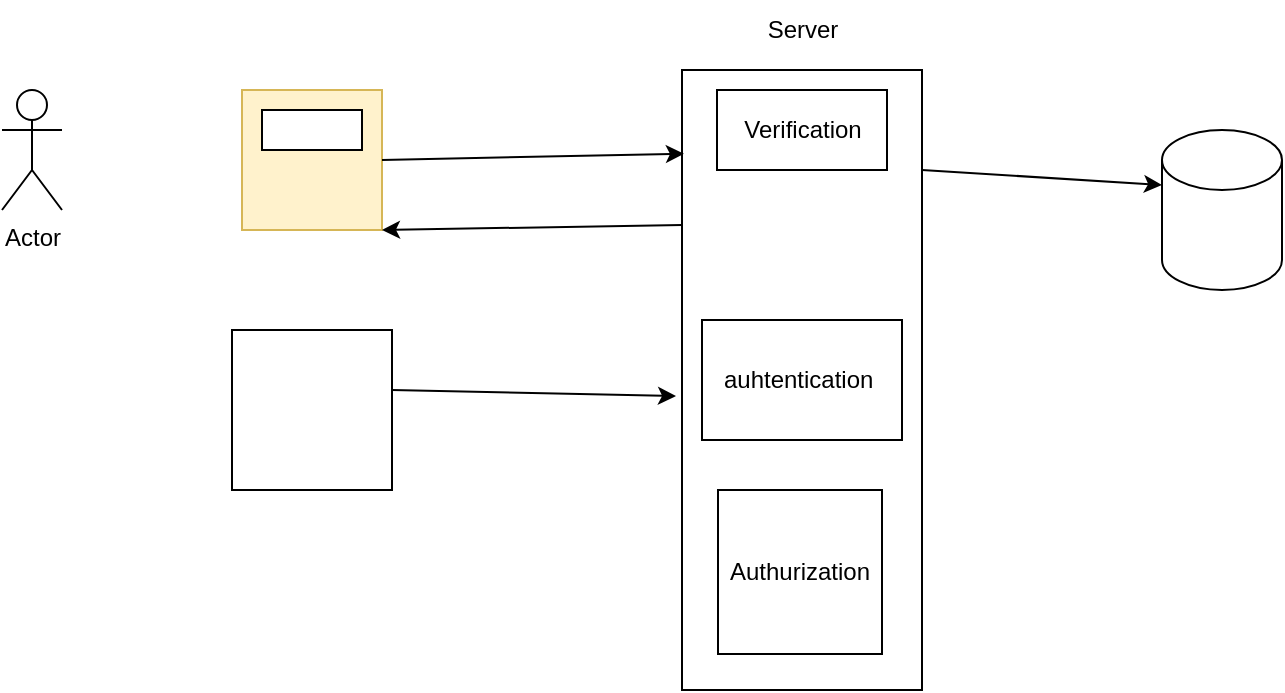 <mxfile version="20.6.2" type="device"><diagram id="fKFm87a8_9sKkEVxox_L" name="Page-1"><mxGraphModel dx="1365" dy="794" grid="1" gridSize="10" guides="1" tooltips="1" connect="1" arrows="1" fold="1" page="1" pageScale="1" pageWidth="850" pageHeight="1100" math="0" shadow="0"><root><mxCell id="0"/><mxCell id="1" parent="0"/><mxCell id="cYT85z8tb5wCFrft5jqp-2" value="" style="whiteSpace=wrap;html=1;aspect=fixed;fillColor=#fff2cc;strokeColor=#d6b656;" vertex="1" parent="1"><mxGeometry x="210" y="130" width="70" height="70" as="geometry"/></mxCell><mxCell id="cYT85z8tb5wCFrft5jqp-3" value="" style="rounded=0;whiteSpace=wrap;html=1;" vertex="1" parent="1"><mxGeometry x="220" y="140" width="50" height="20" as="geometry"/></mxCell><mxCell id="cYT85z8tb5wCFrft5jqp-4" value="Actor" style="shape=umlActor;verticalLabelPosition=bottom;verticalAlign=top;html=1;outlineConnect=0;" vertex="1" parent="1"><mxGeometry x="90" y="130" width="30" height="60" as="geometry"/></mxCell><mxCell id="cYT85z8tb5wCFrft5jqp-6" value="Server" style="text;html=1;align=center;verticalAlign=middle;resizable=0;points=[];autosize=1;strokeColor=none;fillColor=none;" vertex="1" parent="1"><mxGeometry x="460" y="85" width="60" height="30" as="geometry"/></mxCell><mxCell id="cYT85z8tb5wCFrft5jqp-18" value="" style="rounded=0;whiteSpace=wrap;html=1;" vertex="1" parent="1"><mxGeometry x="430" y="120" width="120" height="310" as="geometry"/></mxCell><mxCell id="cYT85z8tb5wCFrft5jqp-20" value="" style="shape=cylinder3;whiteSpace=wrap;html=1;boundedLbl=1;backgroundOutline=1;size=15;" vertex="1" parent="1"><mxGeometry x="670" y="150" width="60" height="80" as="geometry"/></mxCell><mxCell id="cYT85z8tb5wCFrft5jqp-21" value="" style="endArrow=classic;html=1;rounded=0;entryX=0.008;entryY=0.135;entryDx=0;entryDy=0;entryPerimeter=0;" edge="1" parent="1" target="cYT85z8tb5wCFrft5jqp-18"><mxGeometry width="50" height="50" relative="1" as="geometry"><mxPoint x="280" y="165" as="sourcePoint"/><mxPoint x="330" y="115" as="targetPoint"/></mxGeometry></mxCell><mxCell id="cYT85z8tb5wCFrft5jqp-22" value="" style="endArrow=classic;html=1;rounded=0;entryX=0;entryY=0;entryDx=0;entryDy=27.5;entryPerimeter=0;" edge="1" parent="1" target="cYT85z8tb5wCFrft5jqp-20"><mxGeometry width="50" height="50" relative="1" as="geometry"><mxPoint x="550" y="170" as="sourcePoint"/><mxPoint x="600" y="120" as="targetPoint"/></mxGeometry></mxCell><mxCell id="cYT85z8tb5wCFrft5jqp-23" value="Verification" style="rounded=0;whiteSpace=wrap;html=1;" vertex="1" parent="1"><mxGeometry x="447.5" y="130" width="85" height="40" as="geometry"/></mxCell><mxCell id="cYT85z8tb5wCFrft5jqp-24" value="" style="endArrow=classic;html=1;rounded=0;exitX=0;exitY=0.25;exitDx=0;exitDy=0;entryX=1;entryY=1;entryDx=0;entryDy=0;" edge="1" parent="1" source="cYT85z8tb5wCFrft5jqp-18" target="cYT85z8tb5wCFrft5jqp-2"><mxGeometry width="50" height="50" relative="1" as="geometry"><mxPoint x="400" y="430" as="sourcePoint"/><mxPoint x="450" y="380" as="targetPoint"/></mxGeometry></mxCell><mxCell id="cYT85z8tb5wCFrft5jqp-25" value="" style="whiteSpace=wrap;html=1;aspect=fixed;" vertex="1" parent="1"><mxGeometry x="205" y="250" width="80" height="80" as="geometry"/></mxCell><mxCell id="cYT85z8tb5wCFrft5jqp-26" value="" style="endArrow=classic;html=1;rounded=0;entryX=-0.025;entryY=0.526;entryDx=0;entryDy=0;entryPerimeter=0;" edge="1" parent="1" target="cYT85z8tb5wCFrft5jqp-18"><mxGeometry width="50" height="50" relative="1" as="geometry"><mxPoint x="285" y="280" as="sourcePoint"/><mxPoint x="335" y="230" as="targetPoint"/></mxGeometry></mxCell><mxCell id="cYT85z8tb5wCFrft5jqp-27" value="auhtentication&amp;nbsp;" style="rounded=0;whiteSpace=wrap;html=1;" vertex="1" parent="1"><mxGeometry x="440" y="245" width="100" height="60" as="geometry"/></mxCell><mxCell id="cYT85z8tb5wCFrft5jqp-28" value="Authurization" style="whiteSpace=wrap;html=1;aspect=fixed;" vertex="1" parent="1"><mxGeometry x="448" y="330" width="82" height="82" as="geometry"/></mxCell></root></mxGraphModel></diagram></mxfile>